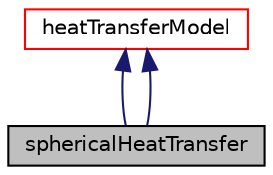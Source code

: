 digraph "sphericalHeatTransfer"
{
  bgcolor="transparent";
  edge [fontname="Helvetica",fontsize="10",labelfontname="Helvetica",labelfontsize="10"];
  node [fontname="Helvetica",fontsize="10",shape=record];
  Node1 [label="sphericalHeatTransfer",height=0.2,width=0.4,color="black", fillcolor="grey75", style="filled", fontcolor="black"];
  Node2 -> Node1 [dir="back",color="midnightblue",fontsize="10",style="solid",fontname="Helvetica"];
  Node2 [label="heatTransferModel",height=0.2,width=0.4,color="red",URL="$a00999.html",tooltip="Base class for film heat transfer models. "];
  Node2 -> Node1 [dir="back",color="midnightblue",fontsize="10",style="solid",fontname="Helvetica"];
}
